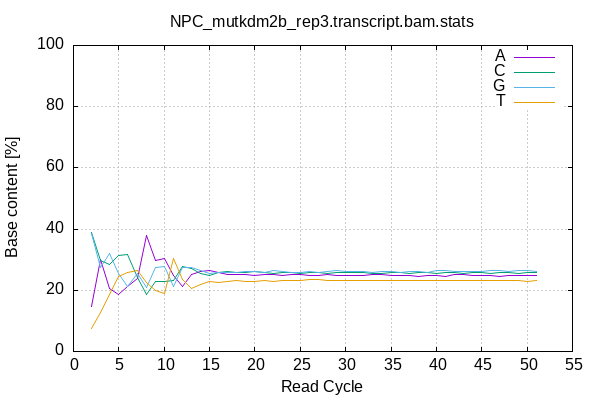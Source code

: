 
            set terminal png size 600,400 truecolor
            set output "NPC_mutkdm2b_rep3.transcript_stats/acgt-cycles.png"
            set grid xtics ytics y2tics back lc rgb "#cccccc"
            set style line 1 linecolor rgb "green"
            set style line 2 linecolor rgb "red"
            set style line 3 linecolor rgb "black"
            set style line 4 linecolor rgb "blue"
            set style increment user
            set ylabel "Base content [%]"
            set xlabel "Read Cycle"
            set yrange [0:100]
            set title "NPC_mutkdm2b_rep3.transcript.bam.stats" noenhanced
            plot '-' w l ti 'A', '-' w l ti 'C', '-' w l ti 'G', '-' w l ti 'T'
        2	14.85
3	29.94
4	20.53
5	18.64
6	21.39
7	23.79
8	37.77
9	29.73
10	30.37
11	24.99
12	21.11
13	25.10
14	25.99
15	26.45
16	25.83
17	25.02
18	25.11
19	25.27
20	24.78
21	25.12
22	25.20
23	24.95
24	25.23
25	25.16
26	24.76
27	24.98
28	25.04
29	24.77
30	24.88
31	24.96
32	24.71
33	25.15
34	25.21
35	24.73
36	24.95
37	24.98
38	24.60
39	24.80
40	24.91
41	24.59
42	25.00
43	25.20
44	24.71
45	24.97
46	24.98
47	24.61
48	24.85
49	24.88
50	24.68
51	24.87
end
2	38.94
3	29.86
4	28.58
5	31.51
6	31.62
7	24.27
8	18.54
9	22.83
10	22.92
11	23.16
12	27.91
13	27.03
14	25.50
15	24.99
16	25.78
17	26.26
18	25.91
19	25.69
20	26.05
21	25.85
22	25.63
23	25.82
24	25.69
25	25.54
26	25.70
27	25.76
28	25.65
29	25.79
30	25.89
31	25.74
32	25.93
33	25.59
34	25.48
35	25.66
36	25.74
37	25.56
38	25.86
39	25.92
40	25.63
41	25.87
42	25.78
43	25.53
44	25.83
45	25.88
46	25.62
47	25.93
48	25.76
49	25.60
50	25.92
51	25.86
end
2	38.55
3	27.52
4	32.15
5	25.40
6	21.27
7	25.40
8	21.02
9	27.40
10	27.68
11	21.35
12	27.50
13	27.31
14	26.59
15	25.55
16	25.68
17	25.94
18	25.88
19	26.02
20	26.25
21	25.96
22	26.31
23	26.08
24	25.73
25	25.97
26	26.10
27	25.84
28	26.12
29	26.33
30	26.03
31	26.20
32	26.20
33	25.91
34	26.22
35	26.29
36	25.96
37	26.29
38	26.21
39	25.98
40	26.33
41	26.38
42	26.04
43	26.21
44	26.29
45	26.00
46	26.33
47	26.41
48	26.15
49	26.38
50	26.39
51	26.04
end
2	7.67
3	12.67
4	18.74
5	24.45
6	25.72
7	26.54
8	22.66
9	20.04
10	19.03
11	30.51
12	23.48
13	20.56
14	21.92
15	23.01
16	22.71
17	22.78
18	23.10
19	23.02
20	22.92
21	23.07
22	22.86
23	23.15
24	23.35
25	23.34
26	23.44
27	23.42
28	23.20
29	23.11
30	23.20
31	23.10
32	23.16
33	23.34
34	23.09
35	23.32
36	23.34
37	23.17
38	23.33
39	23.30
40	23.14
41	23.16
42	23.17
43	23.07
44	23.17
45	23.15
46	23.07
47	23.06
48	23.24
49	23.15
50	23.01
51	23.23
end
